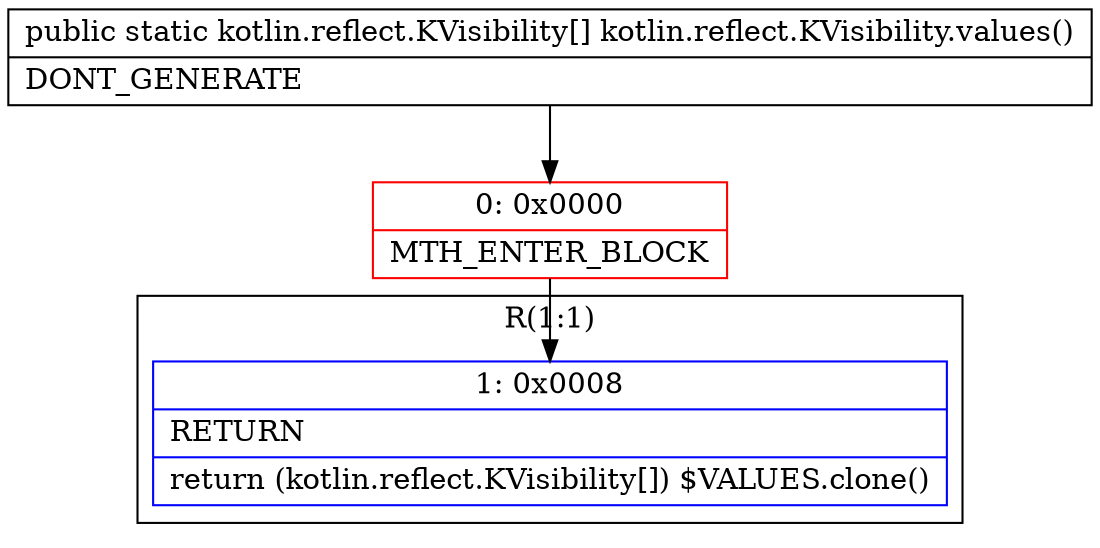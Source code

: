 digraph "CFG forkotlin.reflect.KVisibility.values()[Lkotlin\/reflect\/KVisibility;" {
subgraph cluster_Region_1594987867 {
label = "R(1:1)";
node [shape=record,color=blue];
Node_1 [shape=record,label="{1\:\ 0x0008|RETURN\l|return (kotlin.reflect.KVisibility[]) $VALUES.clone()\l}"];
}
Node_0 [shape=record,color=red,label="{0\:\ 0x0000|MTH_ENTER_BLOCK\l}"];
MethodNode[shape=record,label="{public static kotlin.reflect.KVisibility[] kotlin.reflect.KVisibility.values()  | DONT_GENERATE\l}"];
MethodNode -> Node_0;
Node_0 -> Node_1;
}

